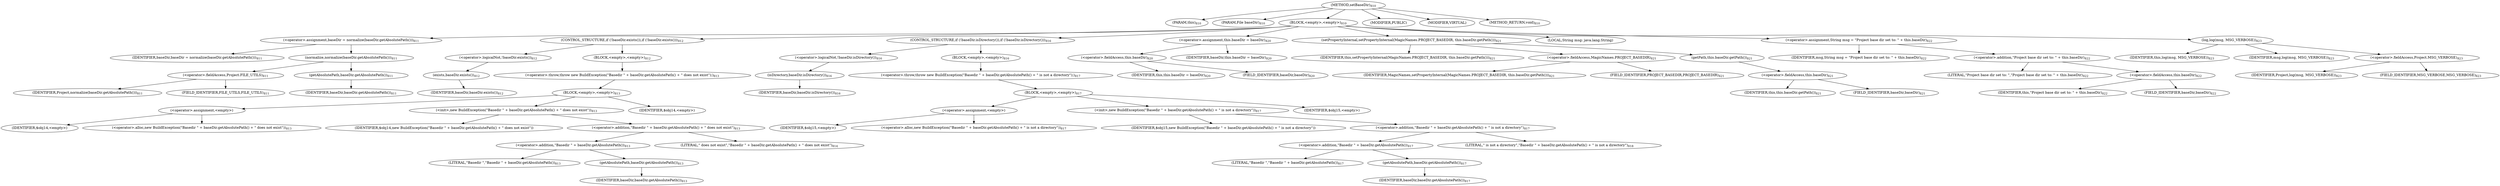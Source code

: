 digraph "setBaseDir" {  
"1318" [label = <(METHOD,setBaseDir)<SUB>810</SUB>> ]
"89" [label = <(PARAM,this)<SUB>810</SUB>> ]
"1319" [label = <(PARAM,File baseDir)<SUB>810</SUB>> ]
"1320" [label = <(BLOCK,&lt;empty&gt;,&lt;empty&gt;)<SUB>810</SUB>> ]
"1321" [label = <(&lt;operator&gt;.assignment,baseDir = normalize(baseDir.getAbsolutePath()))<SUB>811</SUB>> ]
"1322" [label = <(IDENTIFIER,baseDir,baseDir = normalize(baseDir.getAbsolutePath()))<SUB>811</SUB>> ]
"1323" [label = <(normalize,normalize(baseDir.getAbsolutePath()))<SUB>811</SUB>> ]
"1324" [label = <(&lt;operator&gt;.fieldAccess,Project.FILE_UTILS)<SUB>811</SUB>> ]
"1325" [label = <(IDENTIFIER,Project,normalize(baseDir.getAbsolutePath()))<SUB>811</SUB>> ]
"1326" [label = <(FIELD_IDENTIFIER,FILE_UTILS,FILE_UTILS)<SUB>811</SUB>> ]
"1327" [label = <(getAbsolutePath,baseDir.getAbsolutePath())<SUB>811</SUB>> ]
"1328" [label = <(IDENTIFIER,baseDir,baseDir.getAbsolutePath())<SUB>811</SUB>> ]
"1329" [label = <(CONTROL_STRUCTURE,if (!baseDir.exists()),if (!baseDir.exists()))<SUB>812</SUB>> ]
"1330" [label = <(&lt;operator&gt;.logicalNot,!baseDir.exists())<SUB>812</SUB>> ]
"1331" [label = <(exists,baseDir.exists())<SUB>812</SUB>> ]
"1332" [label = <(IDENTIFIER,baseDir,baseDir.exists())<SUB>812</SUB>> ]
"1333" [label = <(BLOCK,&lt;empty&gt;,&lt;empty&gt;)<SUB>812</SUB>> ]
"1334" [label = <(&lt;operator&gt;.throw,throw new BuildException(&quot;Basedir &quot; + baseDir.getAbsolutePath() + &quot; does not exist&quot;);)<SUB>813</SUB>> ]
"1335" [label = <(BLOCK,&lt;empty&gt;,&lt;empty&gt;)<SUB>813</SUB>> ]
"1336" [label = <(&lt;operator&gt;.assignment,&lt;empty&gt;)> ]
"1337" [label = <(IDENTIFIER,$obj14,&lt;empty&gt;)> ]
"1338" [label = <(&lt;operator&gt;.alloc,new BuildException(&quot;Basedir &quot; + baseDir.getAbsolutePath() + &quot; does not exist&quot;))<SUB>813</SUB>> ]
"1339" [label = <(&lt;init&gt;,new BuildException(&quot;Basedir &quot; + baseDir.getAbsolutePath() + &quot; does not exist&quot;))<SUB>813</SUB>> ]
"1340" [label = <(IDENTIFIER,$obj14,new BuildException(&quot;Basedir &quot; + baseDir.getAbsolutePath() + &quot; does not exist&quot;))> ]
"1341" [label = <(&lt;operator&gt;.addition,&quot;Basedir &quot; + baseDir.getAbsolutePath() + &quot; does not exist&quot;)<SUB>813</SUB>> ]
"1342" [label = <(&lt;operator&gt;.addition,&quot;Basedir &quot; + baseDir.getAbsolutePath())<SUB>813</SUB>> ]
"1343" [label = <(LITERAL,&quot;Basedir &quot;,&quot;Basedir &quot; + baseDir.getAbsolutePath())<SUB>813</SUB>> ]
"1344" [label = <(getAbsolutePath,baseDir.getAbsolutePath())<SUB>813</SUB>> ]
"1345" [label = <(IDENTIFIER,baseDir,baseDir.getAbsolutePath())<SUB>813</SUB>> ]
"1346" [label = <(LITERAL,&quot; does not exist&quot;,&quot;Basedir &quot; + baseDir.getAbsolutePath() + &quot; does not exist&quot;)<SUB>814</SUB>> ]
"1347" [label = <(IDENTIFIER,$obj14,&lt;empty&gt;)> ]
"1348" [label = <(CONTROL_STRUCTURE,if (!baseDir.isDirectory()),if (!baseDir.isDirectory()))<SUB>816</SUB>> ]
"1349" [label = <(&lt;operator&gt;.logicalNot,!baseDir.isDirectory())<SUB>816</SUB>> ]
"1350" [label = <(isDirectory,baseDir.isDirectory())<SUB>816</SUB>> ]
"1351" [label = <(IDENTIFIER,baseDir,baseDir.isDirectory())<SUB>816</SUB>> ]
"1352" [label = <(BLOCK,&lt;empty&gt;,&lt;empty&gt;)<SUB>816</SUB>> ]
"1353" [label = <(&lt;operator&gt;.throw,throw new BuildException(&quot;Basedir &quot; + baseDir.getAbsolutePath() + &quot; is not a directory&quot;);)<SUB>817</SUB>> ]
"1354" [label = <(BLOCK,&lt;empty&gt;,&lt;empty&gt;)<SUB>817</SUB>> ]
"1355" [label = <(&lt;operator&gt;.assignment,&lt;empty&gt;)> ]
"1356" [label = <(IDENTIFIER,$obj15,&lt;empty&gt;)> ]
"1357" [label = <(&lt;operator&gt;.alloc,new BuildException(&quot;Basedir &quot; + baseDir.getAbsolutePath() + &quot; is not a directory&quot;))<SUB>817</SUB>> ]
"1358" [label = <(&lt;init&gt;,new BuildException(&quot;Basedir &quot; + baseDir.getAbsolutePath() + &quot; is not a directory&quot;))<SUB>817</SUB>> ]
"1359" [label = <(IDENTIFIER,$obj15,new BuildException(&quot;Basedir &quot; + baseDir.getAbsolutePath() + &quot; is not a directory&quot;))> ]
"1360" [label = <(&lt;operator&gt;.addition,&quot;Basedir &quot; + baseDir.getAbsolutePath() + &quot; is not a directory&quot;)<SUB>817</SUB>> ]
"1361" [label = <(&lt;operator&gt;.addition,&quot;Basedir &quot; + baseDir.getAbsolutePath())<SUB>817</SUB>> ]
"1362" [label = <(LITERAL,&quot;Basedir &quot;,&quot;Basedir &quot; + baseDir.getAbsolutePath())<SUB>817</SUB>> ]
"1363" [label = <(getAbsolutePath,baseDir.getAbsolutePath())<SUB>817</SUB>> ]
"1364" [label = <(IDENTIFIER,baseDir,baseDir.getAbsolutePath())<SUB>817</SUB>> ]
"1365" [label = <(LITERAL,&quot; is not a directory&quot;,&quot;Basedir &quot; + baseDir.getAbsolutePath() + &quot; is not a directory&quot;)<SUB>818</SUB>> ]
"1366" [label = <(IDENTIFIER,$obj15,&lt;empty&gt;)> ]
"1367" [label = <(&lt;operator&gt;.assignment,this.baseDir = baseDir)<SUB>820</SUB>> ]
"1368" [label = <(&lt;operator&gt;.fieldAccess,this.baseDir)<SUB>820</SUB>> ]
"88" [label = <(IDENTIFIER,this,this.baseDir = baseDir)<SUB>820</SUB>> ]
"1369" [label = <(FIELD_IDENTIFIER,baseDir,baseDir)<SUB>820</SUB>> ]
"1370" [label = <(IDENTIFIER,baseDir,this.baseDir = baseDir)<SUB>820</SUB>> ]
"1371" [label = <(setPropertyInternal,setPropertyInternal(MagicNames.PROJECT_BASEDIR, this.baseDir.getPath()))<SUB>821</SUB>> ]
"91" [label = <(IDENTIFIER,this,setPropertyInternal(MagicNames.PROJECT_BASEDIR, this.baseDir.getPath()))<SUB>821</SUB>> ]
"1372" [label = <(&lt;operator&gt;.fieldAccess,MagicNames.PROJECT_BASEDIR)<SUB>821</SUB>> ]
"1373" [label = <(IDENTIFIER,MagicNames,setPropertyInternal(MagicNames.PROJECT_BASEDIR, this.baseDir.getPath()))<SUB>821</SUB>> ]
"1374" [label = <(FIELD_IDENTIFIER,PROJECT_BASEDIR,PROJECT_BASEDIR)<SUB>821</SUB>> ]
"1375" [label = <(getPath,this.baseDir.getPath())<SUB>821</SUB>> ]
"1376" [label = <(&lt;operator&gt;.fieldAccess,this.baseDir)<SUB>821</SUB>> ]
"90" [label = <(IDENTIFIER,this,this.baseDir.getPath())<SUB>821</SUB>> ]
"1377" [label = <(FIELD_IDENTIFIER,baseDir,baseDir)<SUB>821</SUB>> ]
"1378" [label = <(LOCAL,String msg: java.lang.String)> ]
"1379" [label = <(&lt;operator&gt;.assignment,String msg = &quot;Project base dir set to: &quot; + this.baseDir)<SUB>822</SUB>> ]
"1380" [label = <(IDENTIFIER,msg,String msg = &quot;Project base dir set to: &quot; + this.baseDir)<SUB>822</SUB>> ]
"1381" [label = <(&lt;operator&gt;.addition,&quot;Project base dir set to: &quot; + this.baseDir)<SUB>822</SUB>> ]
"1382" [label = <(LITERAL,&quot;Project base dir set to: &quot;,&quot;Project base dir set to: &quot; + this.baseDir)<SUB>822</SUB>> ]
"1383" [label = <(&lt;operator&gt;.fieldAccess,this.baseDir)<SUB>822</SUB>> ]
"92" [label = <(IDENTIFIER,this,&quot;Project base dir set to: &quot; + this.baseDir)<SUB>822</SUB>> ]
"1384" [label = <(FIELD_IDENTIFIER,baseDir,baseDir)<SUB>822</SUB>> ]
"1385" [label = <(log,log(msg, MSG_VERBOSE))<SUB>823</SUB>> ]
"93" [label = <(IDENTIFIER,this,log(msg, MSG_VERBOSE))<SUB>823</SUB>> ]
"1386" [label = <(IDENTIFIER,msg,log(msg, MSG_VERBOSE))<SUB>823</SUB>> ]
"1387" [label = <(&lt;operator&gt;.fieldAccess,Project.MSG_VERBOSE)<SUB>823</SUB>> ]
"1388" [label = <(IDENTIFIER,Project,log(msg, MSG_VERBOSE))<SUB>823</SUB>> ]
"1389" [label = <(FIELD_IDENTIFIER,MSG_VERBOSE,MSG_VERBOSE)<SUB>823</SUB>> ]
"1390" [label = <(MODIFIER,PUBLIC)> ]
"1391" [label = <(MODIFIER,VIRTUAL)> ]
"1392" [label = <(METHOD_RETURN,void)<SUB>810</SUB>> ]
  "1318" -> "89" 
  "1318" -> "1319" 
  "1318" -> "1320" 
  "1318" -> "1390" 
  "1318" -> "1391" 
  "1318" -> "1392" 
  "1320" -> "1321" 
  "1320" -> "1329" 
  "1320" -> "1348" 
  "1320" -> "1367" 
  "1320" -> "1371" 
  "1320" -> "1378" 
  "1320" -> "1379" 
  "1320" -> "1385" 
  "1321" -> "1322" 
  "1321" -> "1323" 
  "1323" -> "1324" 
  "1323" -> "1327" 
  "1324" -> "1325" 
  "1324" -> "1326" 
  "1327" -> "1328" 
  "1329" -> "1330" 
  "1329" -> "1333" 
  "1330" -> "1331" 
  "1331" -> "1332" 
  "1333" -> "1334" 
  "1334" -> "1335" 
  "1335" -> "1336" 
  "1335" -> "1339" 
  "1335" -> "1347" 
  "1336" -> "1337" 
  "1336" -> "1338" 
  "1339" -> "1340" 
  "1339" -> "1341" 
  "1341" -> "1342" 
  "1341" -> "1346" 
  "1342" -> "1343" 
  "1342" -> "1344" 
  "1344" -> "1345" 
  "1348" -> "1349" 
  "1348" -> "1352" 
  "1349" -> "1350" 
  "1350" -> "1351" 
  "1352" -> "1353" 
  "1353" -> "1354" 
  "1354" -> "1355" 
  "1354" -> "1358" 
  "1354" -> "1366" 
  "1355" -> "1356" 
  "1355" -> "1357" 
  "1358" -> "1359" 
  "1358" -> "1360" 
  "1360" -> "1361" 
  "1360" -> "1365" 
  "1361" -> "1362" 
  "1361" -> "1363" 
  "1363" -> "1364" 
  "1367" -> "1368" 
  "1367" -> "1370" 
  "1368" -> "88" 
  "1368" -> "1369" 
  "1371" -> "91" 
  "1371" -> "1372" 
  "1371" -> "1375" 
  "1372" -> "1373" 
  "1372" -> "1374" 
  "1375" -> "1376" 
  "1376" -> "90" 
  "1376" -> "1377" 
  "1379" -> "1380" 
  "1379" -> "1381" 
  "1381" -> "1382" 
  "1381" -> "1383" 
  "1383" -> "92" 
  "1383" -> "1384" 
  "1385" -> "93" 
  "1385" -> "1386" 
  "1385" -> "1387" 
  "1387" -> "1388" 
  "1387" -> "1389" 
}
